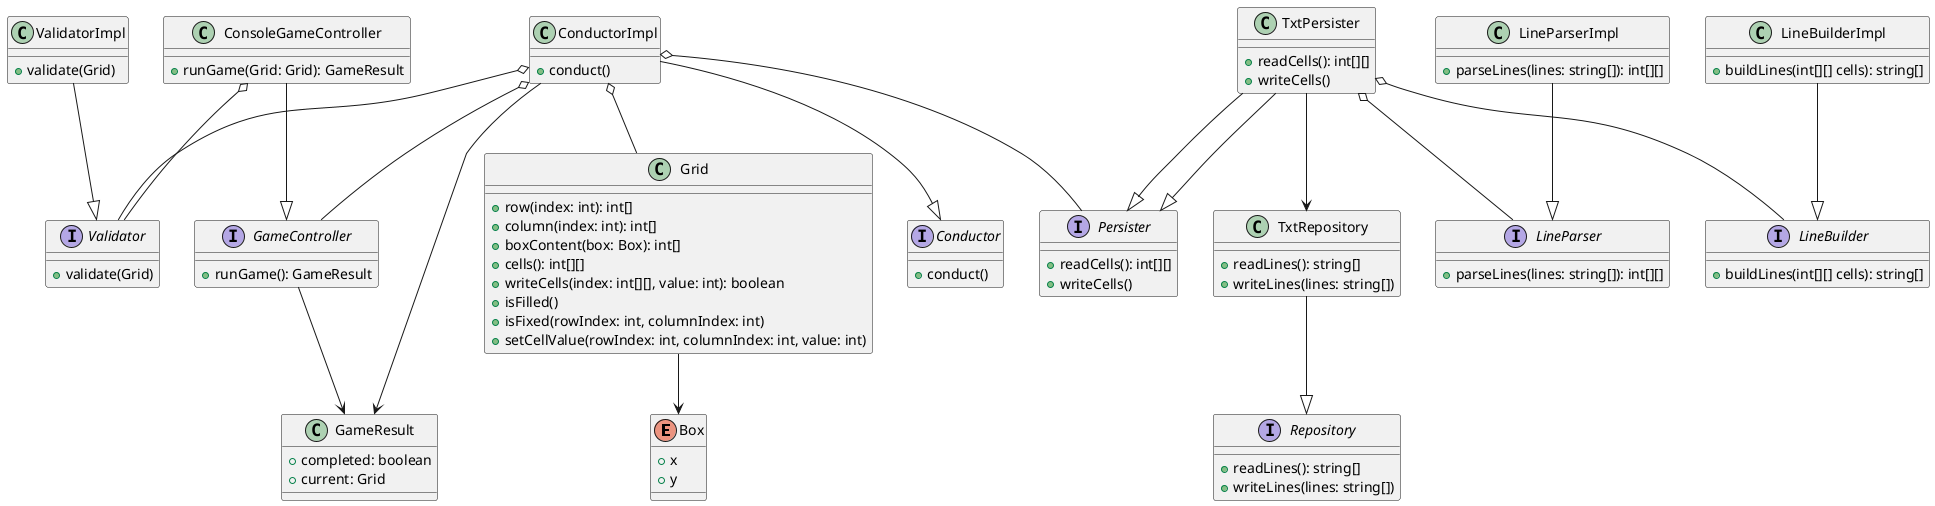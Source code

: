 @startuml
'https://plantuml.com/class-diagram

enum Box {
    + x
    + y
}

class Grid {
    + row(index: int): int[]
    + column(index: int): int[]
    + boxContent(box: Box): int[]
    + cells(): int[][]
    + writeCells(index: int[][], value: int): boolean
    + isFilled()
    + isFixed(rowIndex: int, columnIndex: int)
    + setCellValue(rowIndex: int, columnIndex: int, value: int)
}

Grid --> Box

interface Validator {
    + validate(Grid)
}

class ValidatorImpl {
    + validate(Grid)
}

ValidatorImpl --|> Validator

interface Repository {
   + readLines(): string[]
   + writeLines(lines: string[])
}

class TxtRepository {
   + readLines(): string[]
   + writeLines(lines: string[])
}

TxtRepository --|> Repository

interface Persister {
    + readCells(): int[][]
    + writeCells()
}

class TxtPersister {
    + readCells(): int[][]
    + writeCells()
}

interface LineParser {
    + parseLines(lines: string[]): int[][]
}

class LineParserImpl {
    + parseLines(lines: string[]): int[][]
}

LineParserImpl --|> LineParser

interface LineBuilder {
    + buildLines(int[][] cells): string[]
}

class LineBuilderImpl {
    + buildLines(int[][] cells): string[]
}

LineBuilderImpl --|> LineBuilder

TxtPersister --|> Persister
TxtPersister --|> Persister
TxtPersister --> TxtRepository
TxtPersister o-- LineParser
TxtPersister o-- LineBuilder

class GameResult {
    + completed: boolean
    + current: Grid
}

interface GameController {
    + runGame(): GameResult
}

class ConsoleGameController {
    + runGame(Grid: Grid): GameResult
}

ConsoleGameController --|> GameController
ConsoleGameController o-- Validator

GameController --> GameResult

interface Conductor {
    + conduct()
}

class ConductorImpl {
    + conduct()
}

ConductorImpl --|> Conductor
ConductorImpl o-- Persister
ConductorImpl o-- GameController
ConductorImpl o-- Validator
ConductorImpl o-- Grid
ConductorImpl --> GameResult

@enduml
